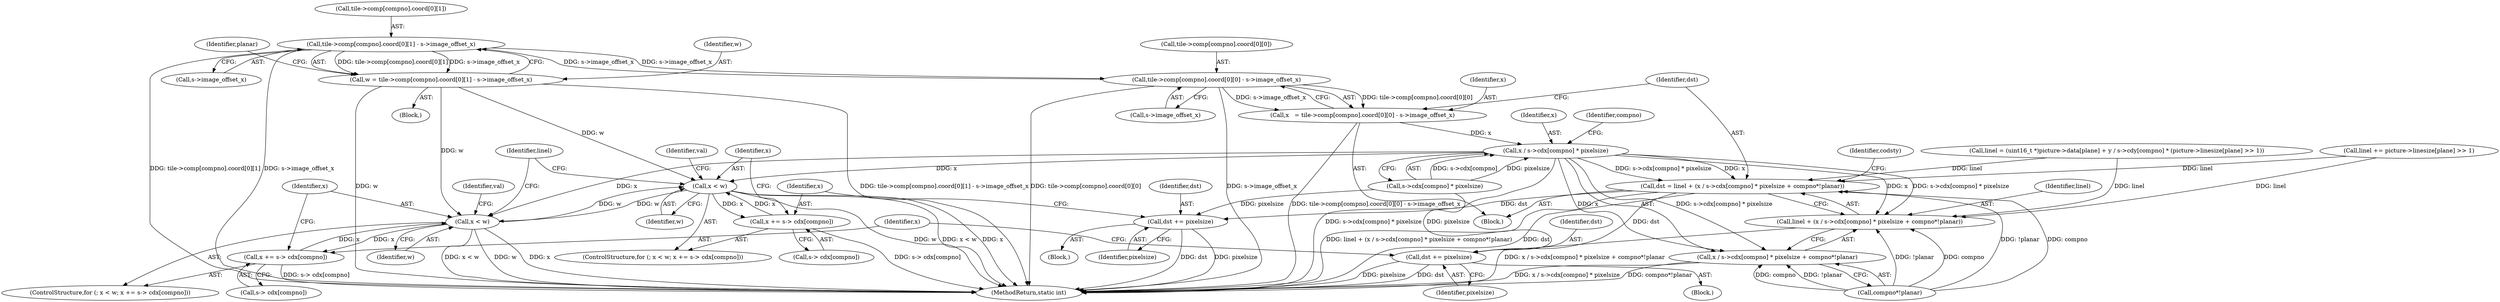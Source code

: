 digraph "0_FFmpeg_fe448cd28d674c3eff3072552eae366d0b659ce9@pointer" {
"1000837" [label="(Call,tile->comp[compno].coord[0][1] - s->image_offset_x)"];
"1000968" [label="(Call,tile->comp[compno].coord[0][0] - s->image_offset_x)"];
"1000837" [label="(Call,tile->comp[compno].coord[0][1] - s->image_offset_x)"];
"1000835" [label="(Call,w = tile->comp[compno].coord[0][1] - s->image_offset_x)"];
"1001009" [label="(Call,x < w)"];
"1001012" [label="(Call,x += s-> cdx[compno])"];
"1001058" [label="(Call,x < w)"];
"1001061" [label="(Call,x += s-> cdx[compno])"];
"1000966" [label="(Call,x   = tile->comp[compno].coord[0][0] - s->image_offset_x)"];
"1000988" [label="(Call,x / s->cdx[compno] * pixelsize)"];
"1000983" [label="(Call,dst = linel + (x / s->cdx[compno] * pixelsize + compno*!planar))"];
"1001052" [label="(Call,dst += pixelsize)"];
"1001100" [label="(Call,dst += pixelsize)"];
"1000985" [label="(Call,linel + (x / s->cdx[compno] * pixelsize + compno*!planar))"];
"1000987" [label="(Call,x / s->cdx[compno] * pixelsize + compno*!planar)"];
"1001010" [label="(Identifier,x)"];
"1000914" [label="(Call,linel = (uint16_t *)picture->data[plane] + y / s->cdy[compno] * (picture->linesize[plane] >> 1))"];
"1000796" [label="(Block,)"];
"1001101" [label="(Identifier,dst)"];
"1000849" [label="(Call,s->image_offset_x)"];
"1001019" [label="(Block,)"];
"1000985" [label="(Call,linel + (x / s->cdx[compno] * pixelsize + compno*!planar))"];
"1001013" [label="(Identifier,x)"];
"1001052" [label="(Call,dst += pixelsize)"];
"1000983" [label="(Call,dst = linel + (x / s->cdx[compno] * pixelsize + compno*!planar))"];
"1000968" [label="(Call,tile->comp[compno].coord[0][0] - s->image_offset_x)"];
"1000835" [label="(Call,w = tile->comp[compno].coord[0][1] - s->image_offset_x)"];
"1000967" [label="(Identifier,x)"];
"1001114" [label="(MethodReturn,static int)"];
"1001060" [label="(Identifier,w)"];
"1000837" [label="(Call,tile->comp[compno].coord[0][1] - s->image_offset_x)"];
"1001063" [label="(Call,s-> cdx[compno])"];
"1000838" [label="(Call,tile->comp[compno].coord[0][1])"];
"1000836" [label="(Identifier,w)"];
"1001061" [label="(Call,x += s-> cdx[compno])"];
"1000988" [label="(Call,x / s->cdx[compno] * pixelsize)"];
"1000987" [label="(Call,x / s->cdx[compno] * pixelsize + compno*!planar)"];
"1001004" [label="(Identifier,codsty)"];
"1001100" [label="(Call,dst += pixelsize)"];
"1000984" [label="(Identifier,dst)"];
"1000980" [label="(Call,s->image_offset_x)"];
"1001009" [label="(Call,x < w)"];
"1000969" [label="(Call,tile->comp[compno].coord[0][0])"];
"1001059" [label="(Identifier,x)"];
"1000986" [label="(Identifier,linel)"];
"1000989" [label="(Identifier,x)"];
"1000964" [label="(Block,)"];
"1000998" [label="(Identifier,compno)"];
"1001104" [label="(Identifier,linel)"];
"1001053" [label="(Identifier,dst)"];
"1001014" [label="(Call,s-> cdx[compno])"];
"1001008" [label="(ControlStructure,for (; x < w; x += s-> cdx[compno]))"];
"1001071" [label="(Identifier,val)"];
"1001011" [label="(Identifier,w)"];
"1001068" [label="(Block,)"];
"1000854" [label="(Identifier,planar)"];
"1001054" [label="(Identifier,pixelsize)"];
"1000997" [label="(Call,compno*!planar)"];
"1001062" [label="(Identifier,x)"];
"1000990" [label="(Call,s->cdx[compno] * pixelsize)"];
"1001103" [label="(Call,linel += picture->linesize[plane] >> 1)"];
"1001022" [label="(Identifier,val)"];
"1000966" [label="(Call,x   = tile->comp[compno].coord[0][0] - s->image_offset_x)"];
"1001012" [label="(Call,x += s-> cdx[compno])"];
"1001057" [label="(ControlStructure,for (; x < w; x += s-> cdx[compno]))"];
"1001058" [label="(Call,x < w)"];
"1001102" [label="(Identifier,pixelsize)"];
"1000837" -> "1000835"  [label="AST: "];
"1000837" -> "1000849"  [label="CFG: "];
"1000838" -> "1000837"  [label="AST: "];
"1000849" -> "1000837"  [label="AST: "];
"1000835" -> "1000837"  [label="CFG: "];
"1000837" -> "1001114"  [label="DDG: tile->comp[compno].coord[0][1]"];
"1000837" -> "1001114"  [label="DDG: s->image_offset_x"];
"1000837" -> "1000835"  [label="DDG: tile->comp[compno].coord[0][1]"];
"1000837" -> "1000835"  [label="DDG: s->image_offset_x"];
"1000968" -> "1000837"  [label="DDG: s->image_offset_x"];
"1000837" -> "1000968"  [label="DDG: s->image_offset_x"];
"1000968" -> "1000966"  [label="AST: "];
"1000968" -> "1000980"  [label="CFG: "];
"1000969" -> "1000968"  [label="AST: "];
"1000980" -> "1000968"  [label="AST: "];
"1000966" -> "1000968"  [label="CFG: "];
"1000968" -> "1001114"  [label="DDG: tile->comp[compno].coord[0][0]"];
"1000968" -> "1001114"  [label="DDG: s->image_offset_x"];
"1000968" -> "1000966"  [label="DDG: tile->comp[compno].coord[0][0]"];
"1000968" -> "1000966"  [label="DDG: s->image_offset_x"];
"1000835" -> "1000796"  [label="AST: "];
"1000836" -> "1000835"  [label="AST: "];
"1000854" -> "1000835"  [label="CFG: "];
"1000835" -> "1001114"  [label="DDG: w"];
"1000835" -> "1001114"  [label="DDG: tile->comp[compno].coord[0][1] - s->image_offset_x"];
"1000835" -> "1001009"  [label="DDG: w"];
"1000835" -> "1001058"  [label="DDG: w"];
"1001009" -> "1001008"  [label="AST: "];
"1001009" -> "1001011"  [label="CFG: "];
"1001010" -> "1001009"  [label="AST: "];
"1001011" -> "1001009"  [label="AST: "];
"1001022" -> "1001009"  [label="CFG: "];
"1001104" -> "1001009"  [label="CFG: "];
"1001009" -> "1001114"  [label="DDG: x < w"];
"1001009" -> "1001114"  [label="DDG: w"];
"1001009" -> "1001114"  [label="DDG: x"];
"1000988" -> "1001009"  [label="DDG: x"];
"1001012" -> "1001009"  [label="DDG: x"];
"1001058" -> "1001009"  [label="DDG: w"];
"1001009" -> "1001012"  [label="DDG: x"];
"1001009" -> "1001058"  [label="DDG: w"];
"1001012" -> "1001008"  [label="AST: "];
"1001012" -> "1001014"  [label="CFG: "];
"1001013" -> "1001012"  [label="AST: "];
"1001014" -> "1001012"  [label="AST: "];
"1001010" -> "1001012"  [label="CFG: "];
"1001012" -> "1001114"  [label="DDG: s-> cdx[compno]"];
"1001058" -> "1001057"  [label="AST: "];
"1001058" -> "1001060"  [label="CFG: "];
"1001059" -> "1001058"  [label="AST: "];
"1001060" -> "1001058"  [label="AST: "];
"1001071" -> "1001058"  [label="CFG: "];
"1001104" -> "1001058"  [label="CFG: "];
"1001058" -> "1001114"  [label="DDG: x < w"];
"1001058" -> "1001114"  [label="DDG: w"];
"1001058" -> "1001114"  [label="DDG: x"];
"1001061" -> "1001058"  [label="DDG: x"];
"1000988" -> "1001058"  [label="DDG: x"];
"1001058" -> "1001061"  [label="DDG: x"];
"1001061" -> "1001057"  [label="AST: "];
"1001061" -> "1001063"  [label="CFG: "];
"1001062" -> "1001061"  [label="AST: "];
"1001063" -> "1001061"  [label="AST: "];
"1001059" -> "1001061"  [label="CFG: "];
"1001061" -> "1001114"  [label="DDG: s-> cdx[compno]"];
"1000966" -> "1000964"  [label="AST: "];
"1000967" -> "1000966"  [label="AST: "];
"1000984" -> "1000966"  [label="CFG: "];
"1000966" -> "1001114"  [label="DDG: tile->comp[compno].coord[0][0] - s->image_offset_x"];
"1000966" -> "1000988"  [label="DDG: x"];
"1000988" -> "1000987"  [label="AST: "];
"1000988" -> "1000990"  [label="CFG: "];
"1000989" -> "1000988"  [label="AST: "];
"1000990" -> "1000988"  [label="AST: "];
"1000998" -> "1000988"  [label="CFG: "];
"1000988" -> "1001114"  [label="DDG: s->cdx[compno] * pixelsize"];
"1000988" -> "1000983"  [label="DDG: x"];
"1000988" -> "1000983"  [label="DDG: s->cdx[compno] * pixelsize"];
"1000988" -> "1000985"  [label="DDG: x"];
"1000988" -> "1000985"  [label="DDG: s->cdx[compno] * pixelsize"];
"1000988" -> "1000987"  [label="DDG: x"];
"1000988" -> "1000987"  [label="DDG: s->cdx[compno] * pixelsize"];
"1000990" -> "1000988"  [label="DDG: s->cdx[compno]"];
"1000990" -> "1000988"  [label="DDG: pixelsize"];
"1000983" -> "1000964"  [label="AST: "];
"1000983" -> "1000985"  [label="CFG: "];
"1000984" -> "1000983"  [label="AST: "];
"1000985" -> "1000983"  [label="AST: "];
"1001004" -> "1000983"  [label="CFG: "];
"1000983" -> "1001114"  [label="DDG: dst"];
"1000983" -> "1001114"  [label="DDG: linel + (x / s->cdx[compno] * pixelsize + compno*!planar)"];
"1001103" -> "1000983"  [label="DDG: linel"];
"1000914" -> "1000983"  [label="DDG: linel"];
"1000997" -> "1000983"  [label="DDG: compno"];
"1000997" -> "1000983"  [label="DDG: !planar"];
"1000983" -> "1001052"  [label="DDG: dst"];
"1000983" -> "1001100"  [label="DDG: dst"];
"1001052" -> "1001019"  [label="AST: "];
"1001052" -> "1001054"  [label="CFG: "];
"1001053" -> "1001052"  [label="AST: "];
"1001054" -> "1001052"  [label="AST: "];
"1001013" -> "1001052"  [label="CFG: "];
"1001052" -> "1001114"  [label="DDG: pixelsize"];
"1001052" -> "1001114"  [label="DDG: dst"];
"1000990" -> "1001052"  [label="DDG: pixelsize"];
"1001100" -> "1001068"  [label="AST: "];
"1001100" -> "1001102"  [label="CFG: "];
"1001101" -> "1001100"  [label="AST: "];
"1001102" -> "1001100"  [label="AST: "];
"1001062" -> "1001100"  [label="CFG: "];
"1001100" -> "1001114"  [label="DDG: dst"];
"1001100" -> "1001114"  [label="DDG: pixelsize"];
"1000990" -> "1001100"  [label="DDG: pixelsize"];
"1000985" -> "1000987"  [label="CFG: "];
"1000986" -> "1000985"  [label="AST: "];
"1000987" -> "1000985"  [label="AST: "];
"1000985" -> "1001114"  [label="DDG: x / s->cdx[compno] * pixelsize + compno*!planar"];
"1001103" -> "1000985"  [label="DDG: linel"];
"1000914" -> "1000985"  [label="DDG: linel"];
"1000997" -> "1000985"  [label="DDG: compno"];
"1000997" -> "1000985"  [label="DDG: !planar"];
"1000987" -> "1000997"  [label="CFG: "];
"1000997" -> "1000987"  [label="AST: "];
"1000987" -> "1001114"  [label="DDG: x / s->cdx[compno] * pixelsize"];
"1000987" -> "1001114"  [label="DDG: compno*!planar"];
"1000997" -> "1000987"  [label="DDG: compno"];
"1000997" -> "1000987"  [label="DDG: !planar"];
}
